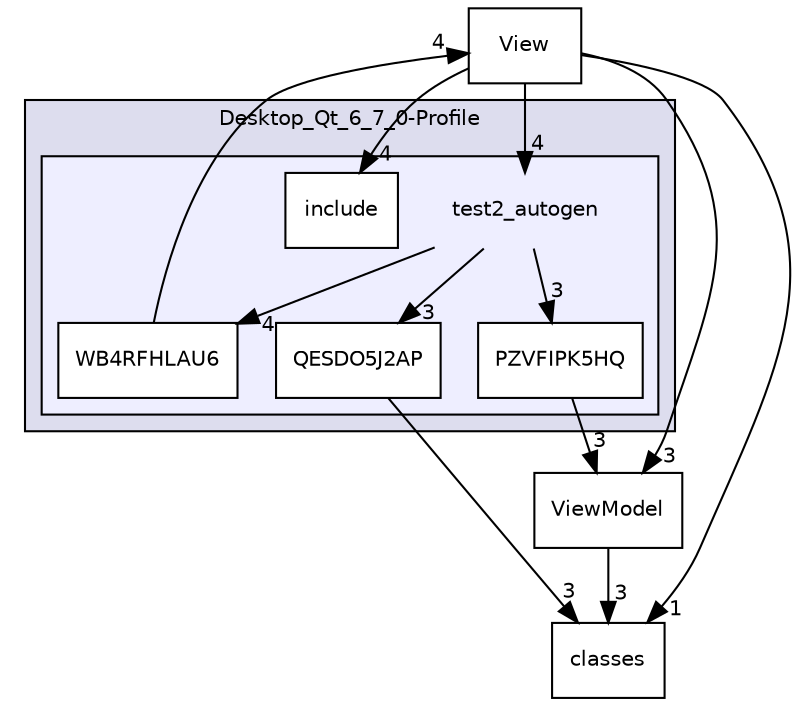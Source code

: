 digraph "build/Desktop_Qt_6_7_0-Profile/test2_autogen" {
  compound=true
  node [ fontsize="10", fontname="Helvetica"];
  edge [ labelfontsize="10", labelfontname="Helvetica"];
  subgraph clusterdir_b2c534d216b90312c6406387128591f3 {
    graph [ bgcolor="#ddddee", pencolor="black", label="Desktop_Qt_6_7_0-Profile" fontname="Helvetica", fontsize="10", URL="dir_b2c534d216b90312c6406387128591f3.html"]
  subgraph clusterdir_b7143e71e0a58b5f92e2deaf4cdb889e {
    graph [ bgcolor="#eeeeff", pencolor="black", label="" URL="dir_b7143e71e0a58b5f92e2deaf4cdb889e.html"];
    dir_b7143e71e0a58b5f92e2deaf4cdb889e [shape=plaintext label="test2_autogen"];
  dir_fa3397fde93a900479fb34b30acf1ddf [shape=box label="include" fillcolor="white" style="filled" URL="dir_fa3397fde93a900479fb34b30acf1ddf.html"];
  dir_00e77682749579a2e119968c75467f8c [shape=box label="PZVFIPK5HQ" fillcolor="white" style="filled" URL="dir_00e77682749579a2e119968c75467f8c.html"];
  dir_5d58381fa7b99a6f74caec814cd6e692 [shape=box label="QESDO5J2AP" fillcolor="white" style="filled" URL="dir_5d58381fa7b99a6f74caec814cd6e692.html"];
  dir_4f84654ddaf65594edd8f706bac81055 [shape=box label="WB4RFHLAU6" fillcolor="white" style="filled" URL="dir_4f84654ddaf65594edd8f706bac81055.html"];
  }
  }
  dir_8b813a46eb1ef45602fb594223d0a80f [shape=box label="ViewModel" URL="dir_8b813a46eb1ef45602fb594223d0a80f.html"];
  dir_b02e4219757ae4e3a0f1714873865bbf [shape=box label="classes" URL="dir_b02e4219757ae4e3a0f1714873865bbf.html"];
  dir_f2ee84e8e3a17eaa7015d788fa443c27 [shape=box label="View" URL="dir_f2ee84e8e3a17eaa7015d788fa443c27.html"];
  dir_5d58381fa7b99a6f74caec814cd6e692->dir_b02e4219757ae4e3a0f1714873865bbf [headlabel="3", labeldistance=1.5 headhref="dir_000013_000015.html"];
  dir_f2ee84e8e3a17eaa7015d788fa443c27->dir_8b813a46eb1ef45602fb594223d0a80f [headlabel="3", labeldistance=1.5 headhref="dir_000016_000017.html"];
  dir_f2ee84e8e3a17eaa7015d788fa443c27->dir_b02e4219757ae4e3a0f1714873865bbf [headlabel="1", labeldistance=1.5 headhref="dir_000016_000015.html"];
  dir_f2ee84e8e3a17eaa7015d788fa443c27->dir_b7143e71e0a58b5f92e2deaf4cdb889e [headlabel="4", labeldistance=1.5 headhref="dir_000016_000010.html"];
  dir_f2ee84e8e3a17eaa7015d788fa443c27->dir_fa3397fde93a900479fb34b30acf1ddf [headlabel="4", labeldistance=1.5 headhref="dir_000016_000011.html"];
  dir_b7143e71e0a58b5f92e2deaf4cdb889e->dir_00e77682749579a2e119968c75467f8c [headlabel="3", labeldistance=1.5 headhref="dir_000010_000012.html"];
  dir_b7143e71e0a58b5f92e2deaf4cdb889e->dir_4f84654ddaf65594edd8f706bac81055 [headlabel="4", labeldistance=1.5 headhref="dir_000010_000014.html"];
  dir_b7143e71e0a58b5f92e2deaf4cdb889e->dir_5d58381fa7b99a6f74caec814cd6e692 [headlabel="3", labeldistance=1.5 headhref="dir_000010_000013.html"];
  dir_00e77682749579a2e119968c75467f8c->dir_8b813a46eb1ef45602fb594223d0a80f [headlabel="3", labeldistance=1.5 headhref="dir_000012_000017.html"];
  dir_4f84654ddaf65594edd8f706bac81055->dir_f2ee84e8e3a17eaa7015d788fa443c27 [headlabel="4", labeldistance=1.5 headhref="dir_000014_000016.html"];
  dir_8b813a46eb1ef45602fb594223d0a80f->dir_b02e4219757ae4e3a0f1714873865bbf [headlabel="3", labeldistance=1.5 headhref="dir_000017_000015.html"];
}
